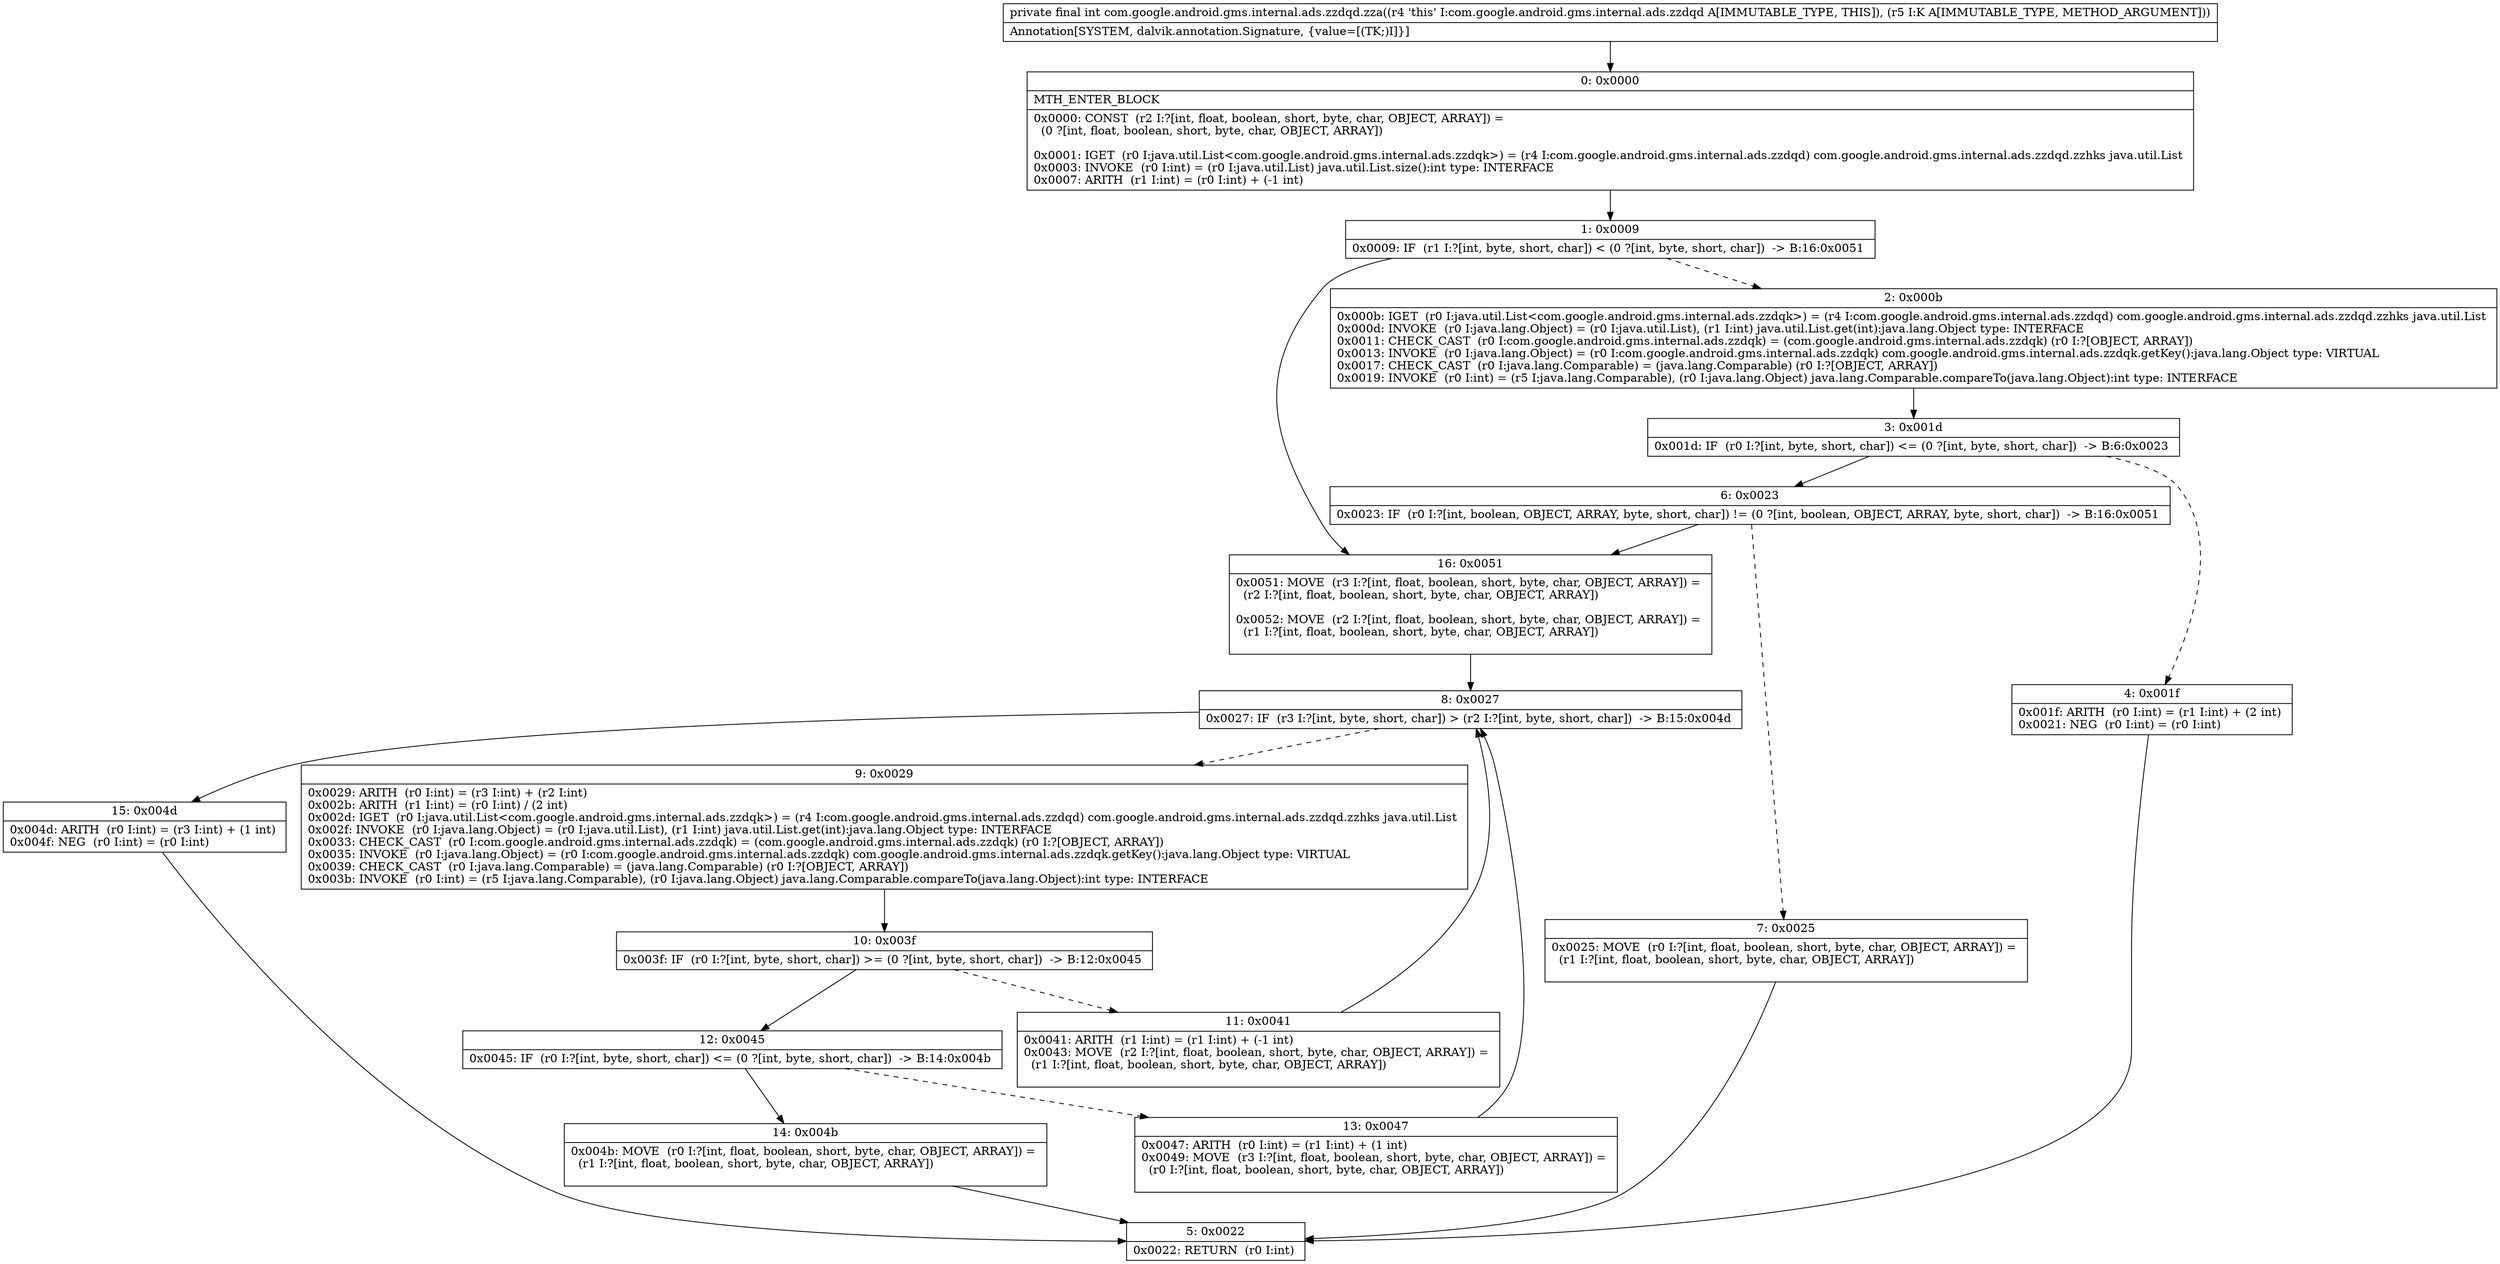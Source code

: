 digraph "CFG forcom.google.android.gms.internal.ads.zzdqd.zza(Ljava\/lang\/Comparable;)I" {
Node_0 [shape=record,label="{0\:\ 0x0000|MTH_ENTER_BLOCK\l|0x0000: CONST  (r2 I:?[int, float, boolean, short, byte, char, OBJECT, ARRAY]) = \l  (0 ?[int, float, boolean, short, byte, char, OBJECT, ARRAY])\l \l0x0001: IGET  (r0 I:java.util.List\<com.google.android.gms.internal.ads.zzdqk\>) = (r4 I:com.google.android.gms.internal.ads.zzdqd) com.google.android.gms.internal.ads.zzdqd.zzhks java.util.List \l0x0003: INVOKE  (r0 I:int) = (r0 I:java.util.List) java.util.List.size():int type: INTERFACE \l0x0007: ARITH  (r1 I:int) = (r0 I:int) + (\-1 int) \l}"];
Node_1 [shape=record,label="{1\:\ 0x0009|0x0009: IF  (r1 I:?[int, byte, short, char]) \< (0 ?[int, byte, short, char])  \-\> B:16:0x0051 \l}"];
Node_2 [shape=record,label="{2\:\ 0x000b|0x000b: IGET  (r0 I:java.util.List\<com.google.android.gms.internal.ads.zzdqk\>) = (r4 I:com.google.android.gms.internal.ads.zzdqd) com.google.android.gms.internal.ads.zzdqd.zzhks java.util.List \l0x000d: INVOKE  (r0 I:java.lang.Object) = (r0 I:java.util.List), (r1 I:int) java.util.List.get(int):java.lang.Object type: INTERFACE \l0x0011: CHECK_CAST  (r0 I:com.google.android.gms.internal.ads.zzdqk) = (com.google.android.gms.internal.ads.zzdqk) (r0 I:?[OBJECT, ARRAY]) \l0x0013: INVOKE  (r0 I:java.lang.Object) = (r0 I:com.google.android.gms.internal.ads.zzdqk) com.google.android.gms.internal.ads.zzdqk.getKey():java.lang.Object type: VIRTUAL \l0x0017: CHECK_CAST  (r0 I:java.lang.Comparable) = (java.lang.Comparable) (r0 I:?[OBJECT, ARRAY]) \l0x0019: INVOKE  (r0 I:int) = (r5 I:java.lang.Comparable), (r0 I:java.lang.Object) java.lang.Comparable.compareTo(java.lang.Object):int type: INTERFACE \l}"];
Node_3 [shape=record,label="{3\:\ 0x001d|0x001d: IF  (r0 I:?[int, byte, short, char]) \<= (0 ?[int, byte, short, char])  \-\> B:6:0x0023 \l}"];
Node_4 [shape=record,label="{4\:\ 0x001f|0x001f: ARITH  (r0 I:int) = (r1 I:int) + (2 int) \l0x0021: NEG  (r0 I:int) = (r0 I:int) \l}"];
Node_5 [shape=record,label="{5\:\ 0x0022|0x0022: RETURN  (r0 I:int) \l}"];
Node_6 [shape=record,label="{6\:\ 0x0023|0x0023: IF  (r0 I:?[int, boolean, OBJECT, ARRAY, byte, short, char]) != (0 ?[int, boolean, OBJECT, ARRAY, byte, short, char])  \-\> B:16:0x0051 \l}"];
Node_7 [shape=record,label="{7\:\ 0x0025|0x0025: MOVE  (r0 I:?[int, float, boolean, short, byte, char, OBJECT, ARRAY]) = \l  (r1 I:?[int, float, boolean, short, byte, char, OBJECT, ARRAY])\l \l}"];
Node_8 [shape=record,label="{8\:\ 0x0027|0x0027: IF  (r3 I:?[int, byte, short, char]) \> (r2 I:?[int, byte, short, char])  \-\> B:15:0x004d \l}"];
Node_9 [shape=record,label="{9\:\ 0x0029|0x0029: ARITH  (r0 I:int) = (r3 I:int) + (r2 I:int) \l0x002b: ARITH  (r1 I:int) = (r0 I:int) \/ (2 int) \l0x002d: IGET  (r0 I:java.util.List\<com.google.android.gms.internal.ads.zzdqk\>) = (r4 I:com.google.android.gms.internal.ads.zzdqd) com.google.android.gms.internal.ads.zzdqd.zzhks java.util.List \l0x002f: INVOKE  (r0 I:java.lang.Object) = (r0 I:java.util.List), (r1 I:int) java.util.List.get(int):java.lang.Object type: INTERFACE \l0x0033: CHECK_CAST  (r0 I:com.google.android.gms.internal.ads.zzdqk) = (com.google.android.gms.internal.ads.zzdqk) (r0 I:?[OBJECT, ARRAY]) \l0x0035: INVOKE  (r0 I:java.lang.Object) = (r0 I:com.google.android.gms.internal.ads.zzdqk) com.google.android.gms.internal.ads.zzdqk.getKey():java.lang.Object type: VIRTUAL \l0x0039: CHECK_CAST  (r0 I:java.lang.Comparable) = (java.lang.Comparable) (r0 I:?[OBJECT, ARRAY]) \l0x003b: INVOKE  (r0 I:int) = (r5 I:java.lang.Comparable), (r0 I:java.lang.Object) java.lang.Comparable.compareTo(java.lang.Object):int type: INTERFACE \l}"];
Node_10 [shape=record,label="{10\:\ 0x003f|0x003f: IF  (r0 I:?[int, byte, short, char]) \>= (0 ?[int, byte, short, char])  \-\> B:12:0x0045 \l}"];
Node_11 [shape=record,label="{11\:\ 0x0041|0x0041: ARITH  (r1 I:int) = (r1 I:int) + (\-1 int) \l0x0043: MOVE  (r2 I:?[int, float, boolean, short, byte, char, OBJECT, ARRAY]) = \l  (r1 I:?[int, float, boolean, short, byte, char, OBJECT, ARRAY])\l \l}"];
Node_12 [shape=record,label="{12\:\ 0x0045|0x0045: IF  (r0 I:?[int, byte, short, char]) \<= (0 ?[int, byte, short, char])  \-\> B:14:0x004b \l}"];
Node_13 [shape=record,label="{13\:\ 0x0047|0x0047: ARITH  (r0 I:int) = (r1 I:int) + (1 int) \l0x0049: MOVE  (r3 I:?[int, float, boolean, short, byte, char, OBJECT, ARRAY]) = \l  (r0 I:?[int, float, boolean, short, byte, char, OBJECT, ARRAY])\l \l}"];
Node_14 [shape=record,label="{14\:\ 0x004b|0x004b: MOVE  (r0 I:?[int, float, boolean, short, byte, char, OBJECT, ARRAY]) = \l  (r1 I:?[int, float, boolean, short, byte, char, OBJECT, ARRAY])\l \l}"];
Node_15 [shape=record,label="{15\:\ 0x004d|0x004d: ARITH  (r0 I:int) = (r3 I:int) + (1 int) \l0x004f: NEG  (r0 I:int) = (r0 I:int) \l}"];
Node_16 [shape=record,label="{16\:\ 0x0051|0x0051: MOVE  (r3 I:?[int, float, boolean, short, byte, char, OBJECT, ARRAY]) = \l  (r2 I:?[int, float, boolean, short, byte, char, OBJECT, ARRAY])\l \l0x0052: MOVE  (r2 I:?[int, float, boolean, short, byte, char, OBJECT, ARRAY]) = \l  (r1 I:?[int, float, boolean, short, byte, char, OBJECT, ARRAY])\l \l}"];
MethodNode[shape=record,label="{private final int com.google.android.gms.internal.ads.zzdqd.zza((r4 'this' I:com.google.android.gms.internal.ads.zzdqd A[IMMUTABLE_TYPE, THIS]), (r5 I:K A[IMMUTABLE_TYPE, METHOD_ARGUMENT]))  | Annotation[SYSTEM, dalvik.annotation.Signature, \{value=[(TK;)I]\}]\l}"];
MethodNode -> Node_0;
Node_0 -> Node_1;
Node_1 -> Node_2[style=dashed];
Node_1 -> Node_16;
Node_2 -> Node_3;
Node_3 -> Node_4[style=dashed];
Node_3 -> Node_6;
Node_4 -> Node_5;
Node_6 -> Node_7[style=dashed];
Node_6 -> Node_16;
Node_7 -> Node_5;
Node_8 -> Node_9[style=dashed];
Node_8 -> Node_15;
Node_9 -> Node_10;
Node_10 -> Node_11[style=dashed];
Node_10 -> Node_12;
Node_11 -> Node_8;
Node_12 -> Node_13[style=dashed];
Node_12 -> Node_14;
Node_13 -> Node_8;
Node_14 -> Node_5;
Node_15 -> Node_5;
Node_16 -> Node_8;
}


